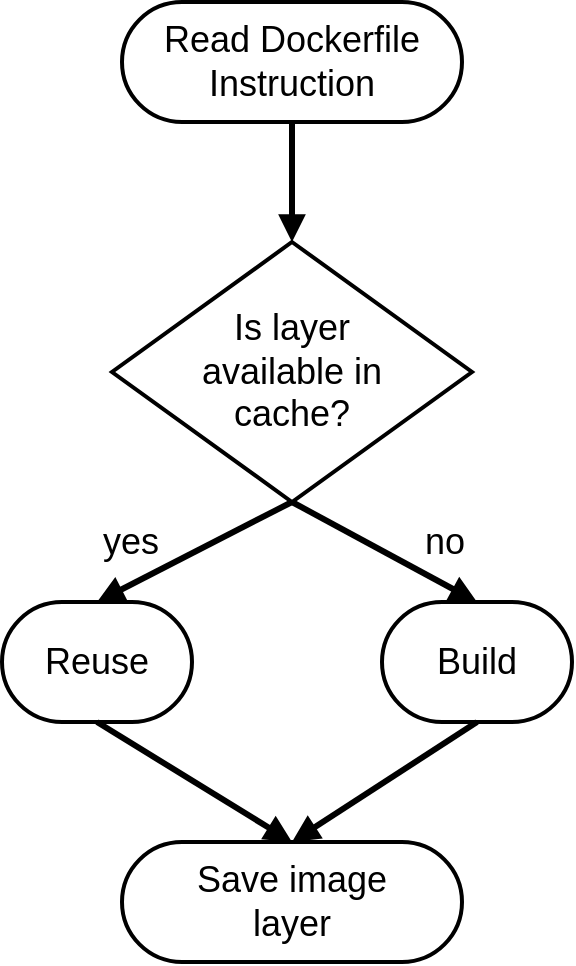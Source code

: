 <mxfile version="13.2.4" type="device"><diagram id="I0C4TpuRv7Imgy8rDdSq" name="Page-1"><mxGraphModel dx="1106" dy="830" grid="1" gridSize="10" guides="1" tooltips="1" connect="1" arrows="1" fold="1" page="1" pageScale="1" pageWidth="827" pageHeight="1169" math="0" shadow="0"><root><mxCell id="0"/><mxCell id="1" parent="0"/><mxCell id="J7gbfLd1uRq0NaDF_8H3-1" value="Read Dockerfile&lt;br&gt;Instruction" style="rounded=1;whiteSpace=wrap;html=1;arcSize=50;fontSize=18;strokeWidth=2;" vertex="1" parent="1"><mxGeometry x="160" y="160" width="170" height="60" as="geometry"/></mxCell><mxCell id="J7gbfLd1uRq0NaDF_8H3-3" value="&lt;font style=&quot;font-size: 18px&quot;&gt;Is layer &lt;br&gt;available in &lt;br&gt;cache?&lt;/font&gt;" style="rhombus;whiteSpace=wrap;html=1;strokeWidth=2;" vertex="1" parent="1"><mxGeometry x="155" y="280" width="180" height="130" as="geometry"/></mxCell><mxCell id="J7gbfLd1uRq0NaDF_8H3-5" value="Reuse" style="rounded=1;whiteSpace=wrap;html=1;arcSize=50;fontSize=18;strokeWidth=2;" vertex="1" parent="1"><mxGeometry x="100" y="460" width="95" height="60" as="geometry"/></mxCell><mxCell id="J7gbfLd1uRq0NaDF_8H3-6" value="Build" style="rounded=1;whiteSpace=wrap;html=1;arcSize=50;fontSize=18;strokeWidth=2;" vertex="1" parent="1"><mxGeometry x="290" y="460" width="95" height="60" as="geometry"/></mxCell><mxCell id="J7gbfLd1uRq0NaDF_8H3-7" value="Save image&lt;br&gt;layer" style="rounded=1;whiteSpace=wrap;html=1;arcSize=50;fontSize=18;strokeWidth=2;" vertex="1" parent="1"><mxGeometry x="160" y="580" width="170" height="60" as="geometry"/></mxCell><mxCell id="J7gbfLd1uRq0NaDF_8H3-8" value="" style="endArrow=block;html=1;fontSize=18;strokeWidth=3;endFill=1;exitX=0.5;exitY=1;exitDx=0;exitDy=0;" edge="1" parent="1" source="J7gbfLd1uRq0NaDF_8H3-1" target="J7gbfLd1uRq0NaDF_8H3-3"><mxGeometry width="50" height="50" relative="1" as="geometry"><mxPoint x="390" y="500" as="sourcePoint"/><mxPoint x="440" y="450" as="targetPoint"/></mxGeometry></mxCell><mxCell id="J7gbfLd1uRq0NaDF_8H3-9" value="" style="endArrow=block;html=1;fontSize=18;strokeWidth=3;endFill=1;exitX=0.5;exitY=1;exitDx=0;exitDy=0;entryX=0.5;entryY=0;entryDx=0;entryDy=0;" edge="1" parent="1" source="J7gbfLd1uRq0NaDF_8H3-3" target="J7gbfLd1uRq0NaDF_8H3-5"><mxGeometry width="50" height="50" relative="1" as="geometry"><mxPoint x="150" y="400" as="sourcePoint"/><mxPoint x="150" y="460" as="targetPoint"/></mxGeometry></mxCell><mxCell id="J7gbfLd1uRq0NaDF_8H3-13" value="yes" style="edgeLabel;html=1;align=center;verticalAlign=middle;resizable=0;points=[];fontSize=18;" vertex="1" connectable="0" parent="J7gbfLd1uRq0NaDF_8H3-9"><mxGeometry x="0.201" y="1" relative="1" as="geometry"><mxPoint x="-22.53" y="-11.13" as="offset"/></mxGeometry></mxCell><mxCell id="J7gbfLd1uRq0NaDF_8H3-10" value="" style="endArrow=block;html=1;fontSize=18;strokeWidth=3;endFill=1;exitX=0.5;exitY=1;exitDx=0;exitDy=0;entryX=0.5;entryY=0;entryDx=0;entryDy=0;" edge="1" parent="1" source="J7gbfLd1uRq0NaDF_8H3-3" target="J7gbfLd1uRq0NaDF_8H3-6"><mxGeometry width="50" height="50" relative="1" as="geometry"><mxPoint x="255" y="420" as="sourcePoint"/><mxPoint x="222.5" y="480" as="targetPoint"/></mxGeometry></mxCell><mxCell id="J7gbfLd1uRq0NaDF_8H3-14" value="no" style="edgeLabel;html=1;align=center;verticalAlign=middle;resizable=0;points=[];fontSize=18;" vertex="1" connectable="0" parent="J7gbfLd1uRq0NaDF_8H3-10"><mxGeometry x="0.148" y="2" relative="1" as="geometry"><mxPoint x="21.27" y="-6.77" as="offset"/></mxGeometry></mxCell><mxCell id="J7gbfLd1uRq0NaDF_8H3-11" value="" style="endArrow=block;html=1;fontSize=18;strokeWidth=3;endFill=1;exitX=0.5;exitY=1;exitDx=0;exitDy=0;entryX=0.5;entryY=0;entryDx=0;entryDy=0;" edge="1" parent="1" source="J7gbfLd1uRq0NaDF_8H3-6" target="J7gbfLd1uRq0NaDF_8H3-7"><mxGeometry width="50" height="50" relative="1" as="geometry"><mxPoint x="255" y="420" as="sourcePoint"/><mxPoint x="347.5" y="490" as="targetPoint"/></mxGeometry></mxCell><mxCell id="J7gbfLd1uRq0NaDF_8H3-12" value="" style="endArrow=block;html=1;fontSize=18;strokeWidth=3;endFill=1;exitX=0.5;exitY=1;exitDx=0;exitDy=0;entryX=0.5;entryY=0;entryDx=0;entryDy=0;" edge="1" parent="1" source="J7gbfLd1uRq0NaDF_8H3-5" target="J7gbfLd1uRq0NaDF_8H3-7"><mxGeometry width="50" height="50" relative="1" as="geometry"><mxPoint x="347.5" y="550" as="sourcePoint"/><mxPoint x="255" y="580" as="targetPoint"/></mxGeometry></mxCell></root></mxGraphModel></diagram></mxfile>